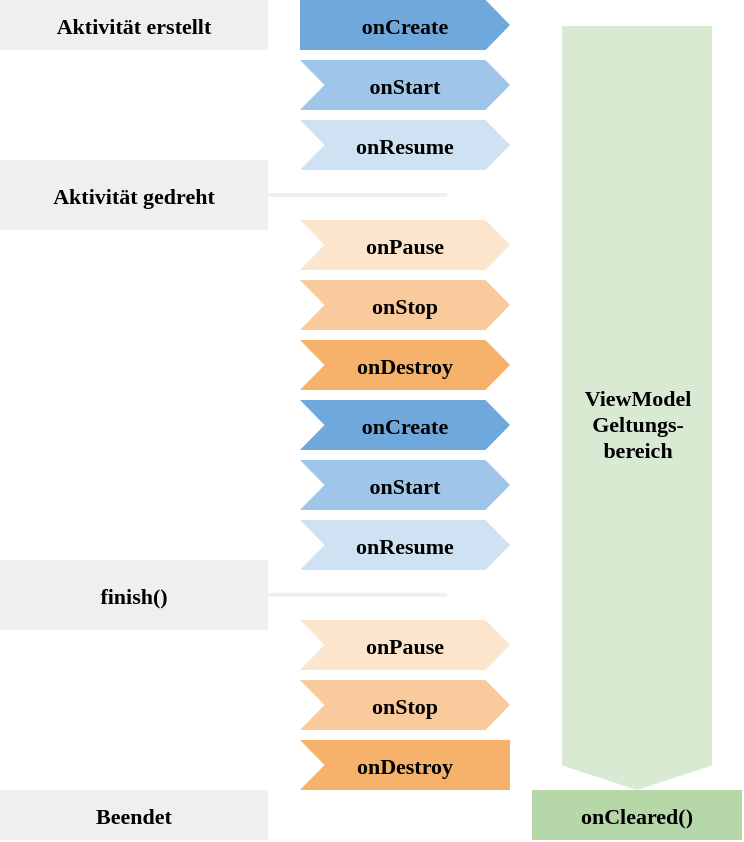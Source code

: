 <mxfile version="20.7.4" type="device"><diagram id="JfcV-K5QGBRiIRU4IWk6" name="Seite-1"><mxGraphModel dx="827" dy="868" grid="1" gridSize="10" guides="1" tooltips="1" connect="1" arrows="1" fold="1" page="1" pageScale="1" pageWidth="1169" pageHeight="827" math="0" shadow="0"><root><mxCell id="0"/><mxCell id="1" parent="0"/><mxCell id="qKsu9nAG3T56yydn2OFd-5" value="" style="shape=singleArrow;direction=west;whiteSpace=wrap;rotation=-180;arrowWidth=1;arrowSize=0.116;fillColor=#6fa8dc;strokeColor=none;html=1;labelBorderColor=none;labelBackgroundColor=none;fillStyle=auto;fontSize=11;fontFamily=Verdana;fontStyle=1" parent="1" vertex="1"><mxGeometry x="310" y="240" width="105" height="25" as="geometry"/></mxCell><mxCell id="qKsu9nAG3T56yydn2OFd-2" value="onStart" style="shape=step;perimeter=stepPerimeter;whiteSpace=wrap;html=1;fixedSize=1;size=12.262;strokeColor=none;fillColor=#9fc5e8;fontSize=11;fontFamily=Verdana;fontStyle=1" parent="1" vertex="1"><mxGeometry x="310" y="270" width="105" height="25" as="geometry"/></mxCell><mxCell id="qKsu9nAG3T56yydn2OFd-7" value="onResume" style="shape=step;perimeter=stepPerimeter;whiteSpace=wrap;html=1;fixedSize=1;size=12.262;strokeColor=none;fillColor=#cfe2f3;fontSize=11;fontFamily=Verdana;fontStyle=1" parent="1" vertex="1"><mxGeometry x="310" y="300" width="105" height="25" as="geometry"/></mxCell><mxCell id="qKsu9nAG3T56yydn2OFd-12" value="onDestroy" style="shape=step;perimeter=stepPerimeter;whiteSpace=wrap;html=1;fixedSize=1;size=12.262;strokeColor=none;fillColor=#f6b26b;fontSize=11;fontFamily=Verdana;fontStyle=1" parent="1" vertex="1"><mxGeometry x="310" y="410" width="105" height="25" as="geometry"/></mxCell><mxCell id="qKsu9nAG3T56yydn2OFd-15" value="onPause" style="shape=step;perimeter=stepPerimeter;whiteSpace=wrap;html=1;fixedSize=1;size=12.262;strokeColor=none;fillColor=#fce5cd;fontSize=11;fontFamily=Verdana;fontStyle=1" parent="1" vertex="1"><mxGeometry x="310" y="350" width="105" height="25" as="geometry"/></mxCell><mxCell id="qKsu9nAG3T56yydn2OFd-16" value="onStop" style="shape=step;perimeter=stepPerimeter;whiteSpace=wrap;html=1;fixedSize=1;size=12.262;strokeColor=none;fillColor=#f9cb9c;fontSize=11;fontFamily=Verdana;fontStyle=1" parent="1" vertex="1"><mxGeometry x="310" y="380" width="105" height="25" as="geometry"/></mxCell><mxCell id="qKsu9nAG3T56yydn2OFd-18" value="onCreate" style="shape=step;perimeter=stepPerimeter;whiteSpace=wrap;html=1;fixedSize=1;size=12.262;strokeColor=none;fillColor=#6fa8dc;fontSize=11;fontFamily=Verdana;fontStyle=1" parent="1" vertex="1"><mxGeometry x="310" y="440" width="105" height="25" as="geometry"/></mxCell><mxCell id="qKsu9nAG3T56yydn2OFd-22" value="&lt;span style=&quot;background-color: rgb(111, 168, 220); font-size: 11px;&quot;&gt;onCreate&lt;/span&gt;" style="rounded=0;whiteSpace=wrap;html=1;labelBackgroundColor=none;labelBorderColor=none;fillStyle=auto;strokeColor=none;fillColor=none;fontSize=11;fontFamily=Verdana;fontStyle=1" parent="1" vertex="1"><mxGeometry x="310" y="240" width="105" height="25" as="geometry"/></mxCell><mxCell id="qKsu9nAG3T56yydn2OFd-23" value="onStart" style="shape=step;perimeter=stepPerimeter;whiteSpace=wrap;html=1;fixedSize=1;size=12.262;strokeColor=none;fillColor=#9fc5e8;fontSize=11;fontFamily=Verdana;fontStyle=1" parent="1" vertex="1"><mxGeometry x="310" y="470" width="105" height="25" as="geometry"/></mxCell><mxCell id="qKsu9nAG3T56yydn2OFd-24" value="onResume" style="shape=step;perimeter=stepPerimeter;whiteSpace=wrap;html=1;fixedSize=1;size=12.262;strokeColor=none;fillColor=#cfe2f3;fontSize=11;fontFamily=Verdana;fontStyle=1" parent="1" vertex="1"><mxGeometry x="310" y="500" width="105" height="25" as="geometry"/></mxCell><mxCell id="qKsu9nAG3T56yydn2OFd-25" value="onPause" style="shape=step;perimeter=stepPerimeter;whiteSpace=wrap;html=1;fixedSize=1;size=12.262;strokeColor=none;fillColor=#fce5cd;fontSize=11;fontFamily=Verdana;fontStyle=1" parent="1" vertex="1"><mxGeometry x="310" y="550" width="105" height="25" as="geometry"/></mxCell><mxCell id="qKsu9nAG3T56yydn2OFd-26" value="onStop" style="shape=step;perimeter=stepPerimeter;whiteSpace=wrap;html=1;fixedSize=1;size=12.262;strokeColor=none;fillColor=#f9cb9c;fontSize=11;fontFamily=Verdana;fontStyle=1" parent="1" vertex="1"><mxGeometry x="310" y="580" width="105" height="25" as="geometry"/></mxCell><mxCell id="qKsu9nAG3T56yydn2OFd-27" value="onDestroy" style="shape=step;perimeter=stepPerimeter;whiteSpace=wrap;html=1;fixedSize=1;size=12.262;strokeColor=none;fillColor=#f6b26b;fontSize=11;fontFamily=Verdana;fontStyle=1" parent="1" vertex="1"><mxGeometry x="310" y="610" width="105" height="25" as="geometry"/></mxCell><mxCell id="qKsu9nAG3T56yydn2OFd-28" value="" style="rounded=0;whiteSpace=wrap;html=1;labelBackgroundColor=none;labelBorderColor=none;fillStyle=auto;strokeColor=none;fillColor=#f6b26b;fontSize=11;fontFamily=Verdana;fontStyle=1" parent="1" vertex="1"><mxGeometry x="395" y="610" width="20" height="25" as="geometry"/></mxCell><mxCell id="qKsu9nAG3T56yydn2OFd-29" value="onCleared()" style="rounded=0;whiteSpace=wrap;html=1;labelBackgroundColor=none;labelBorderColor=none;fillStyle=auto;strokeColor=none;fillColor=#b6d7a8;fontSize=11;fontFamily=Verdana;fontStyle=1" parent="1" vertex="1"><mxGeometry x="426" y="635" width="105" height="25" as="geometry"/></mxCell><mxCell id="qKsu9nAG3T56yydn2OFd-31" value="" style="shape=singleArrow;direction=west;whiteSpace=wrap;rotation=-90;arrowWidth=1;arrowSize=0.032;fillColor=#d9ead3;strokeColor=none;html=1;labelBorderColor=none;labelBackgroundColor=none;fillStyle=auto;fontSize=11;fontFamily=Verdana;fontStyle=1" parent="1" vertex="1"><mxGeometry x="287.5" y="406.5" width="382" height="75" as="geometry"/></mxCell><mxCell id="qKsu9nAG3T56yydn2OFd-33" value="ViewModel&lt;br style=&quot;font-size: 11px;&quot;&gt;Geltungs-bereich" style="rounded=0;whiteSpace=wrap;html=1;labelBackgroundColor=none;labelBorderColor=none;fillStyle=auto;strokeColor=none;fillColor=none;fontSize=11;fontFamily=Verdana;fontStyle=1" parent="1" vertex="1"><mxGeometry x="441.5" y="434" width="74" height="36" as="geometry"/></mxCell><mxCell id="qKsu9nAG3T56yydn2OFd-38" value="Aktivität erstellt" style="rounded=0;whiteSpace=wrap;html=1;labelBackgroundColor=none;labelBorderColor=none;fillStyle=auto;strokeColor=none;fontSize=11;fillColor=#efefef;fontFamily=Verdana;fontStyle=1" parent="1" vertex="1"><mxGeometry x="160" y="240" width="134" height="25" as="geometry"/></mxCell><mxCell id="qKsu9nAG3T56yydn2OFd-45" style="edgeStyle=orthogonalEdgeStyle;rounded=0;orthogonalLoop=1;jettySize=auto;html=1;strokeColor=#efefef;fontSize=11;endArrow=none;endFill=0;strokeWidth=2;fontFamily=Verdana;fontStyle=1" parent="1" source="qKsu9nAG3T56yydn2OFd-39" edge="1"><mxGeometry relative="1" as="geometry"><mxPoint x="383.628" y="337.5" as="targetPoint"/></mxGeometry></mxCell><mxCell id="qKsu9nAG3T56yydn2OFd-39" value="Aktivität gedreht" style="rounded=0;whiteSpace=wrap;html=1;labelBackgroundColor=none;labelBorderColor=none;fillStyle=auto;strokeColor=none;fontSize=11;fillColor=#efefef;fontFamily=Verdana;fontStyle=1" parent="1" vertex="1"><mxGeometry x="160" y="320" width="134" height="35" as="geometry"/></mxCell><mxCell id="qKsu9nAG3T56yydn2OFd-40" value="finish()" style="rounded=0;whiteSpace=wrap;html=1;labelBackgroundColor=none;labelBorderColor=none;fillStyle=auto;strokeColor=none;fontSize=11;fillColor=#efefef;fontFamily=Verdana;fontStyle=1" parent="1" vertex="1"><mxGeometry x="160" y="520" width="134" height="35" as="geometry"/></mxCell><mxCell id="qKsu9nAG3T56yydn2OFd-42" value="Beendet" style="rounded=0;whiteSpace=wrap;html=1;labelBackgroundColor=none;labelBorderColor=none;fillStyle=auto;strokeColor=none;fontSize=11;fillColor=#efefef;fontFamily=Verdana;fontStyle=1" parent="1" vertex="1"><mxGeometry x="160" y="635" width="134" height="25" as="geometry"/></mxCell><mxCell id="qKsu9nAG3T56yydn2OFd-46" style="edgeStyle=orthogonalEdgeStyle;rounded=0;orthogonalLoop=1;jettySize=auto;html=1;strokeColor=#efefef;fontSize=11;endArrow=none;endFill=0;strokeWidth=2;fontFamily=Verdana;fontStyle=1" parent="1" edge="1"><mxGeometry relative="1" as="geometry"><mxPoint x="383.628" y="537.42" as="targetPoint"/><mxPoint x="294" y="537.42" as="sourcePoint"/></mxGeometry></mxCell></root></mxGraphModel></diagram></mxfile>